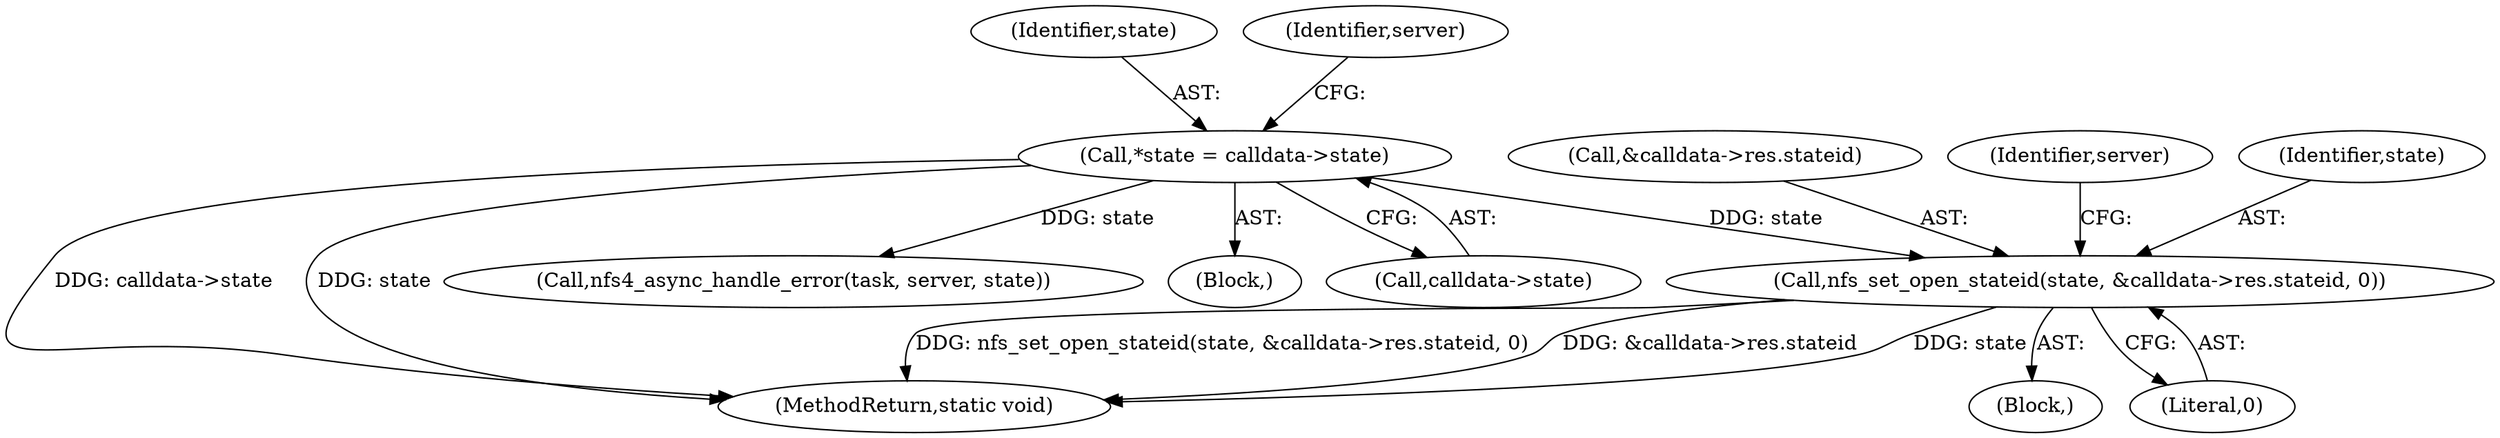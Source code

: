 digraph "0_linux_dc0b027dfadfcb8a5504f7d8052754bf8d501ab9_6@API" {
"1000132" [label="(Call,nfs_set_open_stateid(state, &calldata->res.stateid, 0))"];
"1000110" [label="(Call,*state = calldata->state)"];
"1000111" [label="(Identifier,state)"];
"1000134" [label="(Call,&calldata->res.stateid)"];
"1000110" [label="(Call,*state = calldata->state)"];
"1000140" [label="(Literal,0)"];
"1000132" [label="(Call,nfs_set_open_stateid(state, &calldata->res.stateid, 0))"];
"1000104" [label="(Block,)"];
"1000142" [label="(Identifier,server)"];
"1000112" [label="(Call,calldata->state)"];
"1000117" [label="(Identifier,server)"];
"1000182" [label="(MethodReturn,static void)"];
"1000163" [label="(Call,nfs4_async_handle_error(task, server, state))"];
"1000133" [label="(Identifier,state)"];
"1000130" [label="(Block,)"];
"1000132" -> "1000130"  [label="AST: "];
"1000132" -> "1000140"  [label="CFG: "];
"1000133" -> "1000132"  [label="AST: "];
"1000134" -> "1000132"  [label="AST: "];
"1000140" -> "1000132"  [label="AST: "];
"1000142" -> "1000132"  [label="CFG: "];
"1000132" -> "1000182"  [label="DDG: nfs_set_open_stateid(state, &calldata->res.stateid, 0)"];
"1000132" -> "1000182"  [label="DDG: &calldata->res.stateid"];
"1000132" -> "1000182"  [label="DDG: state"];
"1000110" -> "1000132"  [label="DDG: state"];
"1000110" -> "1000104"  [label="AST: "];
"1000110" -> "1000112"  [label="CFG: "];
"1000111" -> "1000110"  [label="AST: "];
"1000112" -> "1000110"  [label="AST: "];
"1000117" -> "1000110"  [label="CFG: "];
"1000110" -> "1000182"  [label="DDG: calldata->state"];
"1000110" -> "1000182"  [label="DDG: state"];
"1000110" -> "1000163"  [label="DDG: state"];
}

